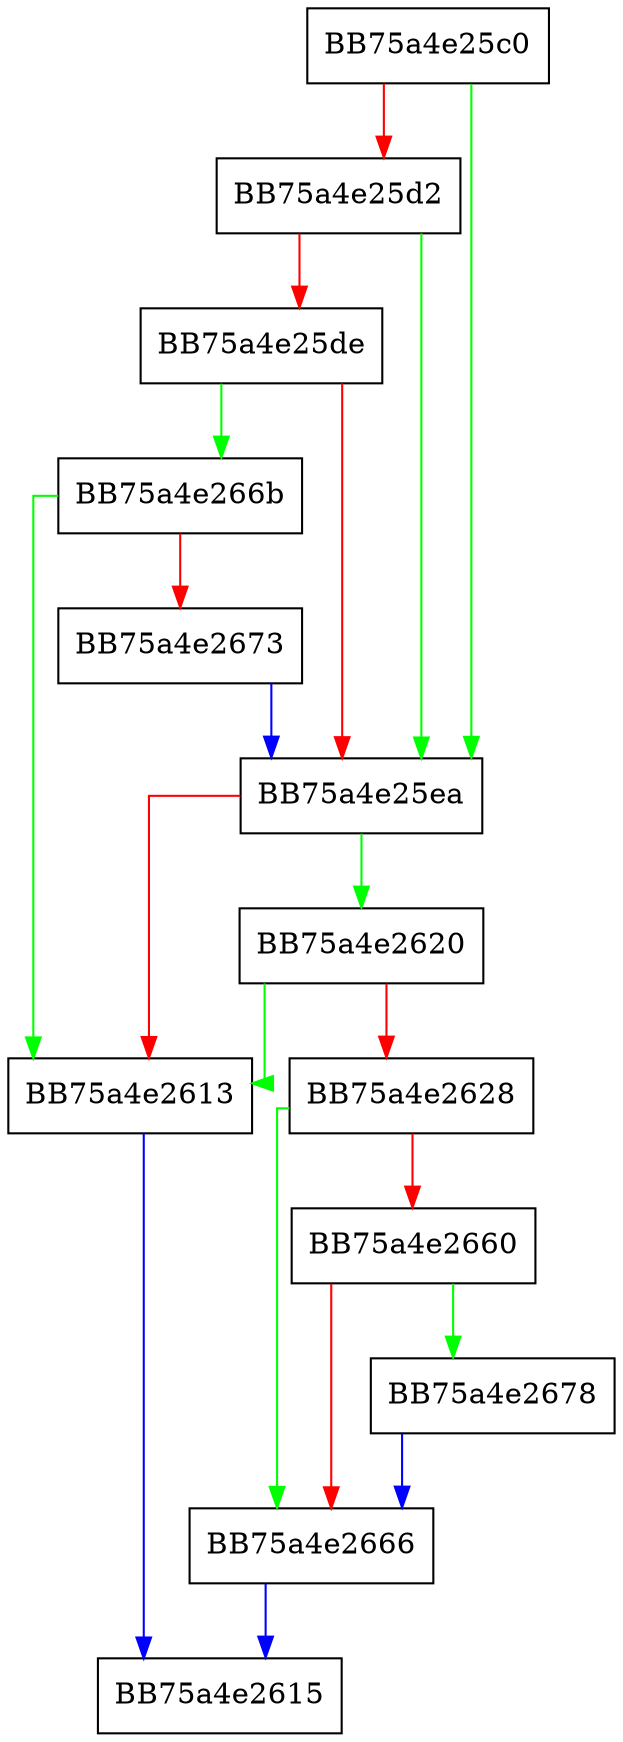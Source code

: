 digraph IsMine {
  node [shape="box"];
  graph [splines=ortho];
  BB75a4e25c0 -> BB75a4e25ea [color="green"];
  BB75a4e25c0 -> BB75a4e25d2 [color="red"];
  BB75a4e25d2 -> BB75a4e25ea [color="green"];
  BB75a4e25d2 -> BB75a4e25de [color="red"];
  BB75a4e25de -> BB75a4e266b [color="green"];
  BB75a4e25de -> BB75a4e25ea [color="red"];
  BB75a4e25ea -> BB75a4e2620 [color="green"];
  BB75a4e25ea -> BB75a4e2613 [color="red"];
  BB75a4e2613 -> BB75a4e2615 [color="blue"];
  BB75a4e2620 -> BB75a4e2613 [color="green"];
  BB75a4e2620 -> BB75a4e2628 [color="red"];
  BB75a4e2628 -> BB75a4e2666 [color="green"];
  BB75a4e2628 -> BB75a4e2660 [color="red"];
  BB75a4e2660 -> BB75a4e2678 [color="green"];
  BB75a4e2660 -> BB75a4e2666 [color="red"];
  BB75a4e2666 -> BB75a4e2615 [color="blue"];
  BB75a4e266b -> BB75a4e2613 [color="green"];
  BB75a4e266b -> BB75a4e2673 [color="red"];
  BB75a4e2673 -> BB75a4e25ea [color="blue"];
  BB75a4e2678 -> BB75a4e2666 [color="blue"];
}